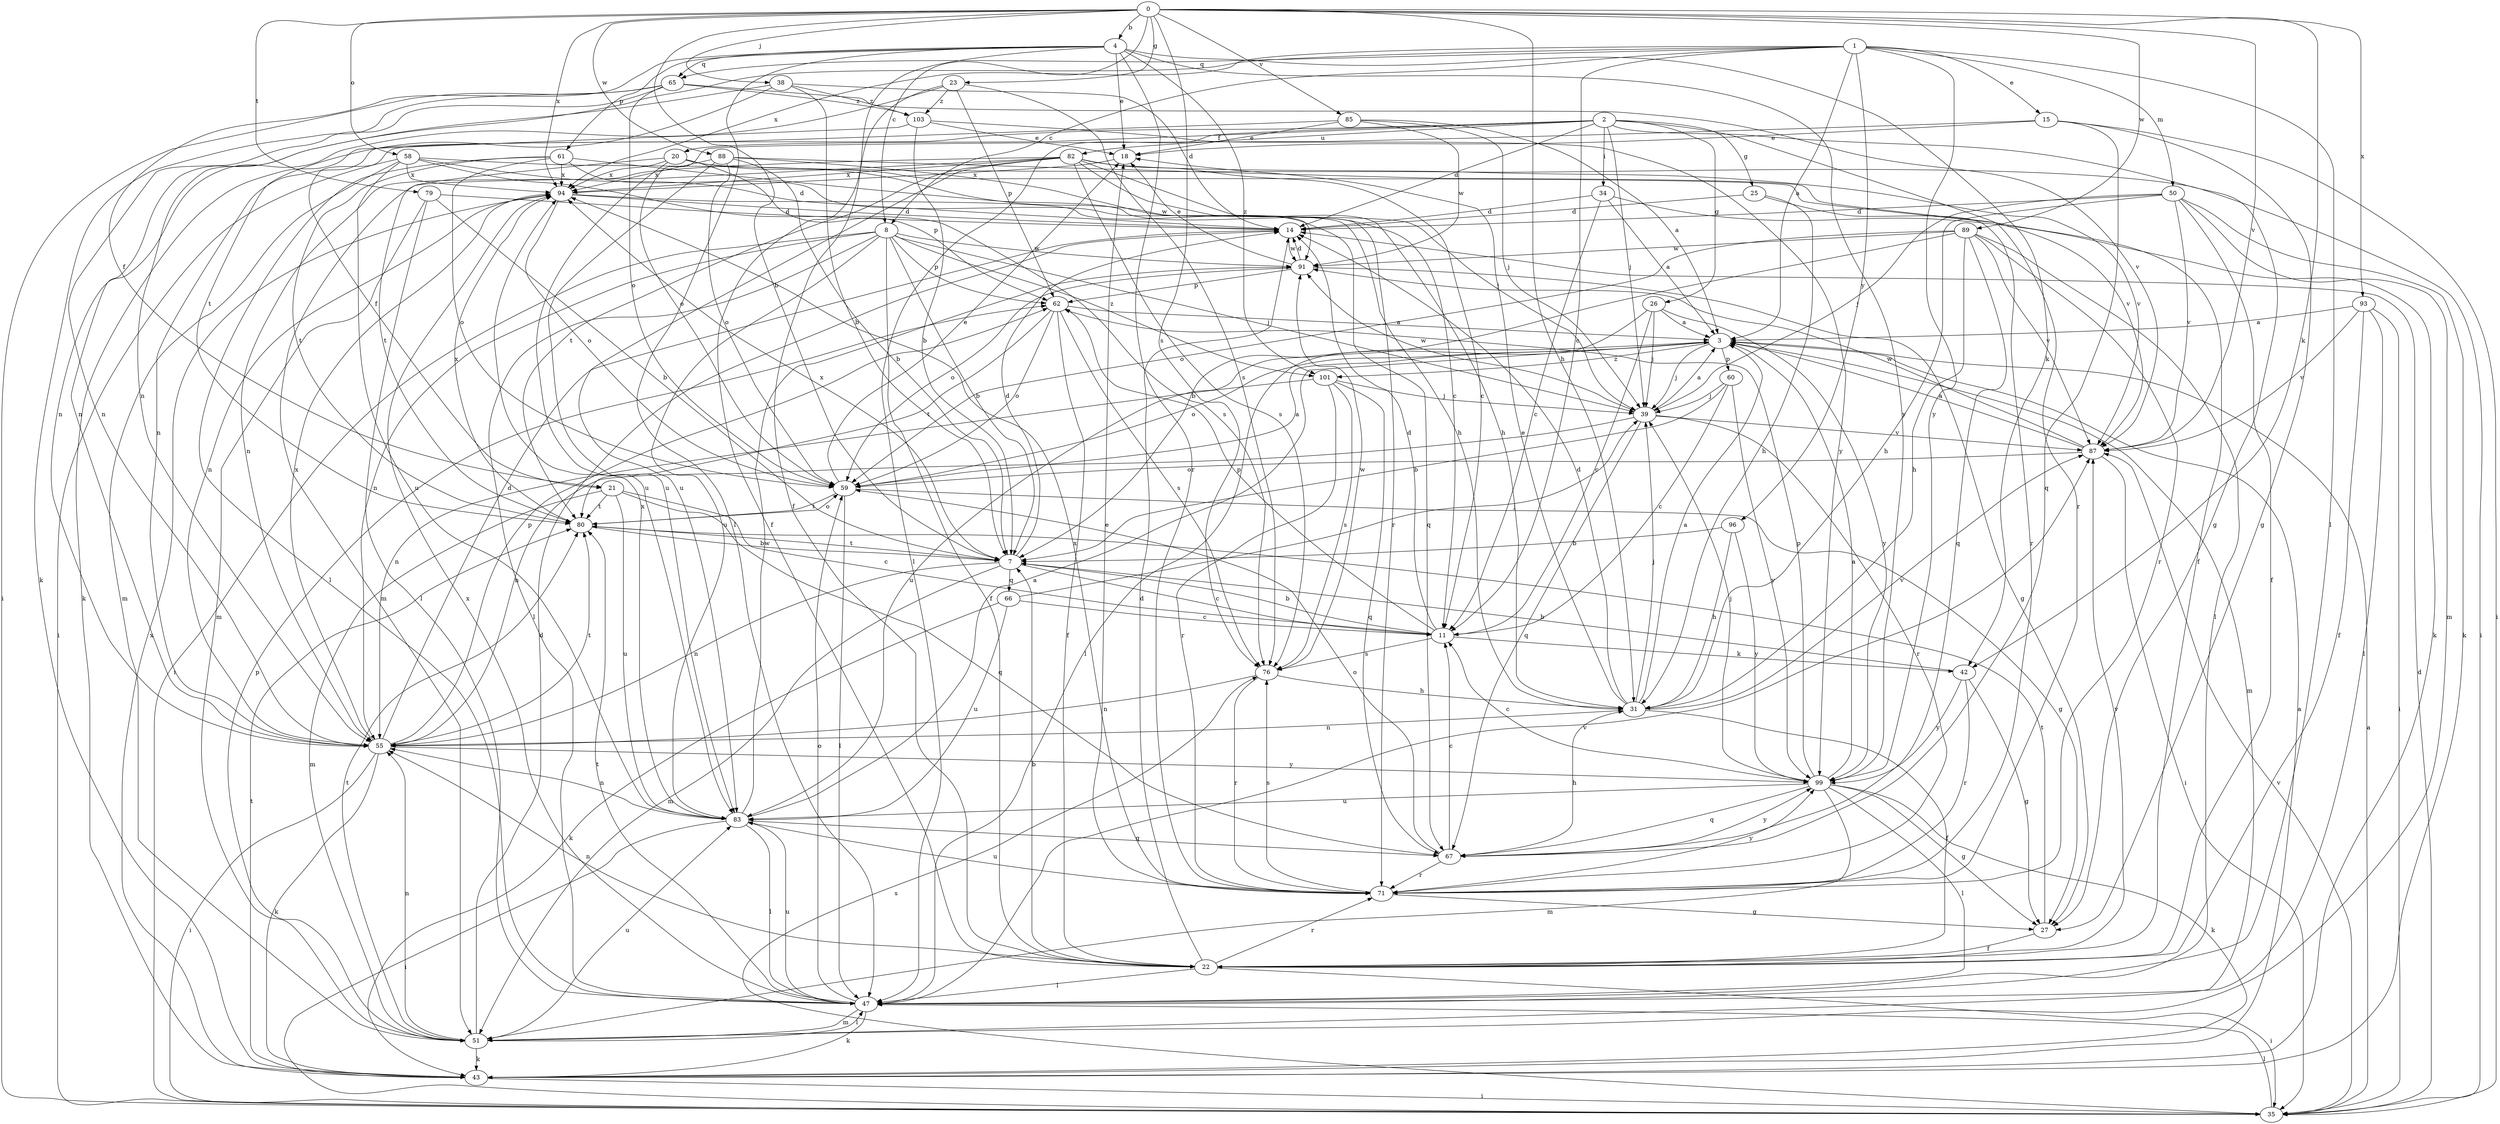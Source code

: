 strict digraph  {
0;
1;
2;
3;
4;
7;
8;
11;
14;
15;
18;
20;
21;
22;
23;
25;
26;
27;
31;
34;
35;
38;
39;
42;
43;
47;
50;
51;
55;
58;
59;
60;
61;
62;
65;
66;
67;
71;
76;
79;
80;
82;
83;
85;
87;
88;
89;
91;
93;
94;
96;
99;
101;
103;
0 -> 4  [label=b];
0 -> 7  [label=b];
0 -> 8  [label=c];
0 -> 23  [label=g];
0 -> 31  [label=h];
0 -> 38  [label=j];
0 -> 42  [label=k];
0 -> 58  [label=o];
0 -> 76  [label=s];
0 -> 79  [label=t];
0 -> 85  [label=v];
0 -> 87  [label=v];
0 -> 88  [label=w];
0 -> 89  [label=w];
0 -> 93  [label=x];
0 -> 94  [label=x];
1 -> 3  [label=a];
1 -> 8  [label=c];
1 -> 11  [label=c];
1 -> 15  [label=e];
1 -> 47  [label=l];
1 -> 50  [label=m];
1 -> 55  [label=n];
1 -> 65  [label=q];
1 -> 94  [label=x];
1 -> 96  [label=y];
1 -> 99  [label=y];
2 -> 14  [label=d];
2 -> 20  [label=f];
2 -> 21  [label=f];
2 -> 25  [label=g];
2 -> 26  [label=g];
2 -> 27  [label=g];
2 -> 34  [label=i];
2 -> 39  [label=j];
2 -> 47  [label=l];
2 -> 71  [label=r];
2 -> 82  [label=u];
3 -> 39  [label=j];
3 -> 51  [label=m];
3 -> 59  [label=o];
3 -> 60  [label=p];
3 -> 83  [label=u];
3 -> 101  [label=z];
4 -> 18  [label=e];
4 -> 21  [label=f];
4 -> 22  [label=f];
4 -> 42  [label=k];
4 -> 47  [label=l];
4 -> 61  [label=p];
4 -> 65  [label=q];
4 -> 71  [label=r];
4 -> 99  [label=y];
4 -> 101  [label=z];
7 -> 11  [label=c];
7 -> 14  [label=d];
7 -> 51  [label=m];
7 -> 55  [label=n];
7 -> 66  [label=q];
7 -> 80  [label=t];
7 -> 94  [label=x];
8 -> 7  [label=b];
8 -> 22  [label=f];
8 -> 35  [label=i];
8 -> 39  [label=j];
8 -> 47  [label=l];
8 -> 55  [label=n];
8 -> 62  [label=p];
8 -> 83  [label=u];
8 -> 91  [label=w];
8 -> 101  [label=z];
11 -> 7  [label=b];
11 -> 14  [label=d];
11 -> 42  [label=k];
11 -> 62  [label=p];
11 -> 76  [label=s];
14 -> 91  [label=w];
15 -> 18  [label=e];
15 -> 27  [label=g];
15 -> 35  [label=i];
15 -> 59  [label=o];
15 -> 67  [label=q];
18 -> 94  [label=x];
20 -> 22  [label=f];
20 -> 35  [label=i];
20 -> 62  [label=p];
20 -> 80  [label=t];
20 -> 83  [label=u];
20 -> 94  [label=x];
21 -> 11  [label=c];
21 -> 51  [label=m];
21 -> 67  [label=q];
21 -> 80  [label=t];
21 -> 83  [label=u];
22 -> 7  [label=b];
22 -> 14  [label=d];
22 -> 35  [label=i];
22 -> 47  [label=l];
22 -> 55  [label=n];
22 -> 71  [label=r];
22 -> 87  [label=v];
23 -> 22  [label=f];
23 -> 55  [label=n];
23 -> 62  [label=p];
23 -> 76  [label=s];
23 -> 103  [label=z];
25 -> 14  [label=d];
25 -> 31  [label=h];
25 -> 71  [label=r];
26 -> 3  [label=a];
26 -> 11  [label=c];
26 -> 39  [label=j];
26 -> 47  [label=l];
26 -> 99  [label=y];
27 -> 22  [label=f];
27 -> 80  [label=t];
31 -> 3  [label=a];
31 -> 14  [label=d];
31 -> 18  [label=e];
31 -> 22  [label=f];
31 -> 39  [label=j];
31 -> 55  [label=n];
31 -> 87  [label=v];
34 -> 3  [label=a];
34 -> 11  [label=c];
34 -> 14  [label=d];
34 -> 43  [label=k];
35 -> 3  [label=a];
35 -> 14  [label=d];
35 -> 47  [label=l];
35 -> 76  [label=s];
35 -> 87  [label=v];
38 -> 7  [label=b];
38 -> 14  [label=d];
38 -> 55  [label=n];
38 -> 80  [label=t];
38 -> 103  [label=z];
39 -> 3  [label=a];
39 -> 55  [label=n];
39 -> 67  [label=q];
39 -> 71  [label=r];
39 -> 87  [label=v];
39 -> 91  [label=w];
42 -> 7  [label=b];
42 -> 27  [label=g];
42 -> 71  [label=r];
42 -> 99  [label=y];
43 -> 3  [label=a];
43 -> 35  [label=i];
43 -> 80  [label=t];
43 -> 94  [label=x];
47 -> 43  [label=k];
47 -> 51  [label=m];
47 -> 59  [label=o];
47 -> 80  [label=t];
47 -> 83  [label=u];
47 -> 87  [label=v];
47 -> 94  [label=x];
50 -> 14  [label=d];
50 -> 22  [label=f];
50 -> 31  [label=h];
50 -> 39  [label=j];
50 -> 43  [label=k];
50 -> 51  [label=m];
50 -> 87  [label=v];
51 -> 14  [label=d];
51 -> 43  [label=k];
51 -> 47  [label=l];
51 -> 55  [label=n];
51 -> 62  [label=p];
51 -> 80  [label=t];
51 -> 83  [label=u];
55 -> 14  [label=d];
55 -> 35  [label=i];
55 -> 43  [label=k];
55 -> 62  [label=p];
55 -> 80  [label=t];
55 -> 94  [label=x];
55 -> 99  [label=y];
58 -> 14  [label=d];
58 -> 35  [label=i];
58 -> 39  [label=j];
58 -> 51  [label=m];
58 -> 76  [label=s];
58 -> 83  [label=u];
58 -> 94  [label=x];
59 -> 3  [label=a];
59 -> 18  [label=e];
59 -> 27  [label=g];
59 -> 47  [label=l];
59 -> 80  [label=t];
60 -> 7  [label=b];
60 -> 11  [label=c];
60 -> 39  [label=j];
60 -> 99  [label=y];
61 -> 11  [label=c];
61 -> 31  [label=h];
61 -> 47  [label=l];
61 -> 59  [label=o];
61 -> 80  [label=t];
61 -> 94  [label=x];
62 -> 3  [label=a];
62 -> 22  [label=f];
62 -> 59  [label=o];
62 -> 76  [label=s];
62 -> 80  [label=t];
65 -> 35  [label=i];
65 -> 43  [label=k];
65 -> 55  [label=n];
65 -> 59  [label=o];
65 -> 87  [label=v];
65 -> 103  [label=z];
66 -> 11  [label=c];
66 -> 39  [label=j];
66 -> 43  [label=k];
66 -> 83  [label=u];
67 -> 11  [label=c];
67 -> 31  [label=h];
67 -> 59  [label=o];
67 -> 71  [label=r];
67 -> 99  [label=y];
71 -> 18  [label=e];
71 -> 27  [label=g];
71 -> 76  [label=s];
71 -> 83  [label=u];
71 -> 94  [label=x];
71 -> 99  [label=y];
76 -> 31  [label=h];
76 -> 55  [label=n];
76 -> 71  [label=r];
76 -> 91  [label=w];
79 -> 7  [label=b];
79 -> 14  [label=d];
79 -> 47  [label=l];
79 -> 51  [label=m];
80 -> 7  [label=b];
80 -> 59  [label=o];
80 -> 94  [label=x];
82 -> 11  [label=c];
82 -> 31  [label=h];
82 -> 51  [label=m];
82 -> 55  [label=n];
82 -> 71  [label=r];
82 -> 76  [label=s];
82 -> 80  [label=t];
82 -> 83  [label=u];
82 -> 87  [label=v];
82 -> 94  [label=x];
83 -> 3  [label=a];
83 -> 35  [label=i];
83 -> 47  [label=l];
83 -> 55  [label=n];
83 -> 67  [label=q];
83 -> 91  [label=w];
83 -> 94  [label=x];
85 -> 3  [label=a];
85 -> 18  [label=e];
85 -> 39  [label=j];
85 -> 55  [label=n];
85 -> 91  [label=w];
87 -> 3  [label=a];
87 -> 35  [label=i];
87 -> 59  [label=o];
87 -> 91  [label=w];
88 -> 7  [label=b];
88 -> 59  [label=o];
88 -> 83  [label=u];
88 -> 87  [label=v];
88 -> 91  [label=w];
88 -> 94  [label=x];
89 -> 7  [label=b];
89 -> 31  [label=h];
89 -> 47  [label=l];
89 -> 59  [label=o];
89 -> 67  [label=q];
89 -> 71  [label=r];
89 -> 87  [label=v];
89 -> 91  [label=w];
91 -> 14  [label=d];
91 -> 18  [label=e];
91 -> 27  [label=g];
91 -> 59  [label=o];
91 -> 62  [label=p];
93 -> 3  [label=a];
93 -> 22  [label=f];
93 -> 35  [label=i];
93 -> 47  [label=l];
93 -> 87  [label=v];
94 -> 14  [label=d];
94 -> 55  [label=n];
94 -> 59  [label=o];
94 -> 67  [label=q];
96 -> 7  [label=b];
96 -> 31  [label=h];
96 -> 99  [label=y];
99 -> 3  [label=a];
99 -> 11  [label=c];
99 -> 27  [label=g];
99 -> 39  [label=j];
99 -> 43  [label=k];
99 -> 47  [label=l];
99 -> 51  [label=m];
99 -> 62  [label=p];
99 -> 67  [label=q];
99 -> 83  [label=u];
101 -> 39  [label=j];
101 -> 55  [label=n];
101 -> 67  [label=q];
101 -> 71  [label=r];
101 -> 76  [label=s];
103 -> 7  [label=b];
103 -> 18  [label=e];
103 -> 43  [label=k];
103 -> 99  [label=y];
}
